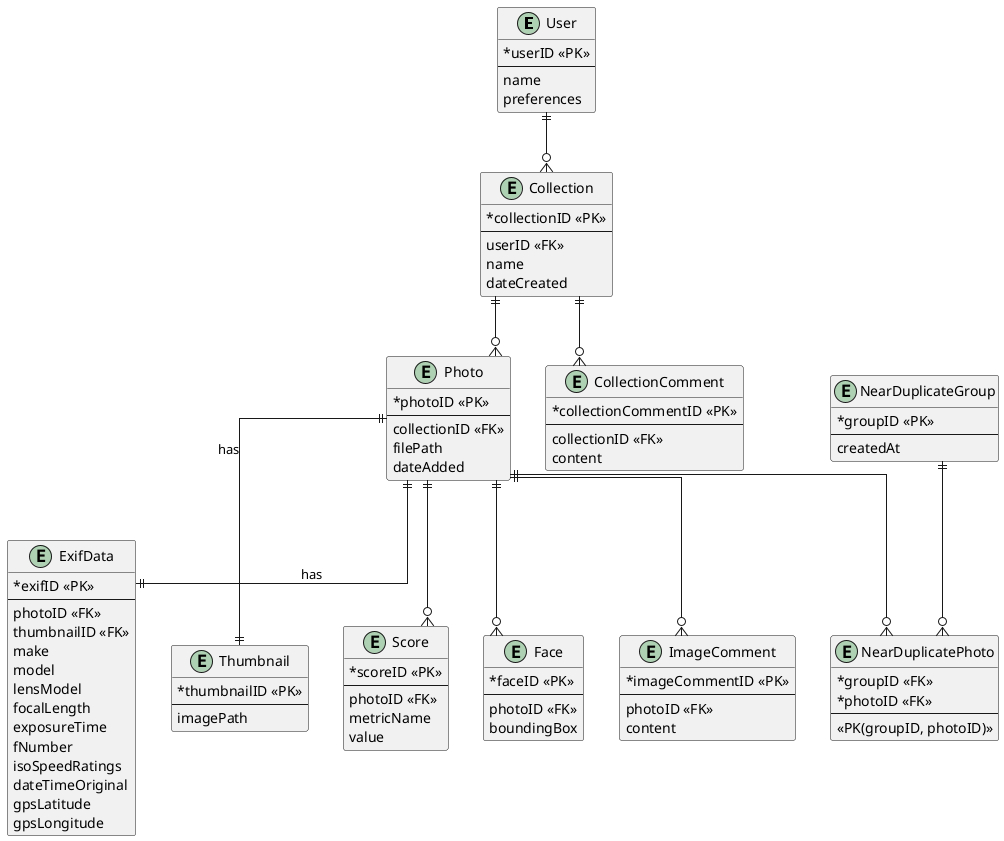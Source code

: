 @startuml
skinparam style strict
skinparam classAttributeIconSize 0
skinparam linetype ortho
hide methods
hide stereotypes

entity User {
  * userID <<PK>>
  --
  name
  preferences
}

entity Collection {
  * collectionID <<PK>>
  --
  userID <<FK>>
  name
  dateCreated
}

entity Photo {
  * photoID <<PK>>
  --
  collectionID <<FK>>
  filePath
  dateAdded
}

entity ExifData {
  * exifID <<PK>>
  --
  photoID <<FK>>
  thumbnailID <<FK>>
  make
  model
  lensModel
  focalLength
  exposureTime
  fNumber
  isoSpeedRatings
  dateTimeOriginal
  gpsLatitude
  gpsLongitude
}

entity Thumbnail {
  * thumbnailID <<PK>>
  --
  imagePath
}

entity Score {
  * scoreID <<PK>>
  --
  photoID <<FK>>
  metricName
  value
}

entity Face {
  * faceID <<PK>>
  --
  photoID <<FK>>
  boundingBox
}

entity ImageComment {
  * imageCommentID <<PK>>
  --
  photoID <<FK>>
  content
}

entity CollectionComment {
  * collectionCommentID <<PK>>
  --
  collectionID <<FK>>
  content
}

entity NearDuplicateGroup {
  * groupID <<PK>>
  --
  createdAt
}

entity NearDuplicatePhoto {
  * groupID <<FK>>
  * photoID <<FK>>
  --
  <<PK(groupID, photoID)>>
}

' ---------- Relationships ----------
User ||--o{ Collection
Collection ||--o{ Photo 
Photo ||--|| Thumbnail : has
Photo ||--|| ExifData : has
Photo ||--o{ Score
Photo ||--o{ Face
Photo ||--o{ ImageComment
Collection ||--o{ CollectionComment
NearDuplicateGroup ||--o{ NearDuplicatePhoto
Photo ||--o{ NearDuplicatePhoto

@enduml
